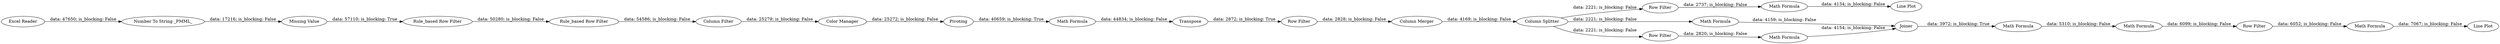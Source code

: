 digraph {
	"260046818485731798_63" [label="Math Formula"]
	"260046818485731798_87" [label="Row Filter"]
	"260046818485731798_76" [label="Math Formula"]
	"260046818485731798_82" [label="Row Filter"]
	"260046818485731798_70" [label="Column Splitter"]
	"260046818485731798_68" [label="Math Formula"]
	"260046818485731798_37" [label="Column Filter"]
	"260046818485731798_64" [label=Transpose]
	"260046818485731798_38" [label="Number To String _PMML_"]
	"260046818485731798_71" [label="Row Filter"]
	"260046818485731798_88" [label="Math Formula"]
	"260046818485731798_89" [label="Math Formula"]
	"260046818485731798_77" [label=Joiner]
	"260046818485731798_86" [label="Line Plot"]
	"260046818485731798_44" [label="Rule_based Row Filter"]
	"260046818485731798_67" [label="Row Filter"]
	"260046818485731798_36" [label="Rule_based Row Filter"]
	"260046818485731798_60" [label=Pivoting]
	"260046818485731798_40" [label="Color Manager"]
	"260046818485731798_81" [label="Math Formula"]
	"260046818485731798_69" [label="Column Merger"]
	"260046818485731798_61" [label="Missing Value"]
	"260046818485731798_21" [label="Excel Reader"]
	"260046818485731798_75" [label="Math Formula"]
	"260046818485731798_83" [label="Line Plot"]
	"260046818485731798_21" -> "260046818485731798_38" [label="data: 47650; is_blocking: False"]
	"260046818485731798_37" -> "260046818485731798_40" [label="data: 25279; is_blocking: False"]
	"260046818485731798_88" -> "260046818485731798_86" [label="data: 4134; is_blocking: False"]
	"260046818485731798_82" -> "260046818485731798_89" [label="data: 6052; is_blocking: False"]
	"260046818485731798_69" -> "260046818485731798_70" [label="data: 4169; is_blocking: False"]
	"260046818485731798_77" -> "260046818485731798_68" [label="data: 3972; is_blocking: True"]
	"260046818485731798_76" -> "260046818485731798_77" [label="data: 4159; is_blocking: False"]
	"260046818485731798_67" -> "260046818485731798_69" [label="data: 2828; is_blocking: False"]
	"260046818485731798_71" -> "260046818485731798_75" [label="data: 2820; is_blocking: False"]
	"260046818485731798_64" -> "260046818485731798_67" [label="data: 2872; is_blocking: True"]
	"260046818485731798_44" -> "260046818485731798_37" [label="data: 54586; is_blocking: False"]
	"260046818485731798_36" -> "260046818485731798_44" [label="data: 50280; is_blocking: False"]
	"260046818485731798_40" -> "260046818485731798_60" [label="data: 25272; is_blocking: False"]
	"260046818485731798_38" -> "260046818485731798_61" [label="data: 17216; is_blocking: False"]
	"260046818485731798_81" -> "260046818485731798_82" [label="data: 6099; is_blocking: False"]
	"260046818485731798_60" -> "260046818485731798_63" [label="data: 40659; is_blocking: True"]
	"260046818485731798_75" -> "260046818485731798_77" [label="data: 4154; is_blocking: False"]
	"260046818485731798_89" -> "260046818485731798_83" [label="data: 7067; is_blocking: False"]
	"260046818485731798_63" -> "260046818485731798_64" [label="data: 44834; is_blocking: False"]
	"260046818485731798_87" -> "260046818485731798_88" [label="data: 2737; is_blocking: False"]
	"260046818485731798_61" -> "260046818485731798_36" [label="data: 57110; is_blocking: True"]
	"260046818485731798_70" -> "260046818485731798_76" [label="data: 2221; is_blocking: False"]
	"260046818485731798_70" -> "260046818485731798_87" [label="data: 2221; is_blocking: False"]
	"260046818485731798_70" -> "260046818485731798_71" [label="data: 2221; is_blocking: False"]
	"260046818485731798_68" -> "260046818485731798_81" [label="data: 5310; is_blocking: False"]
	rankdir=LR
}
